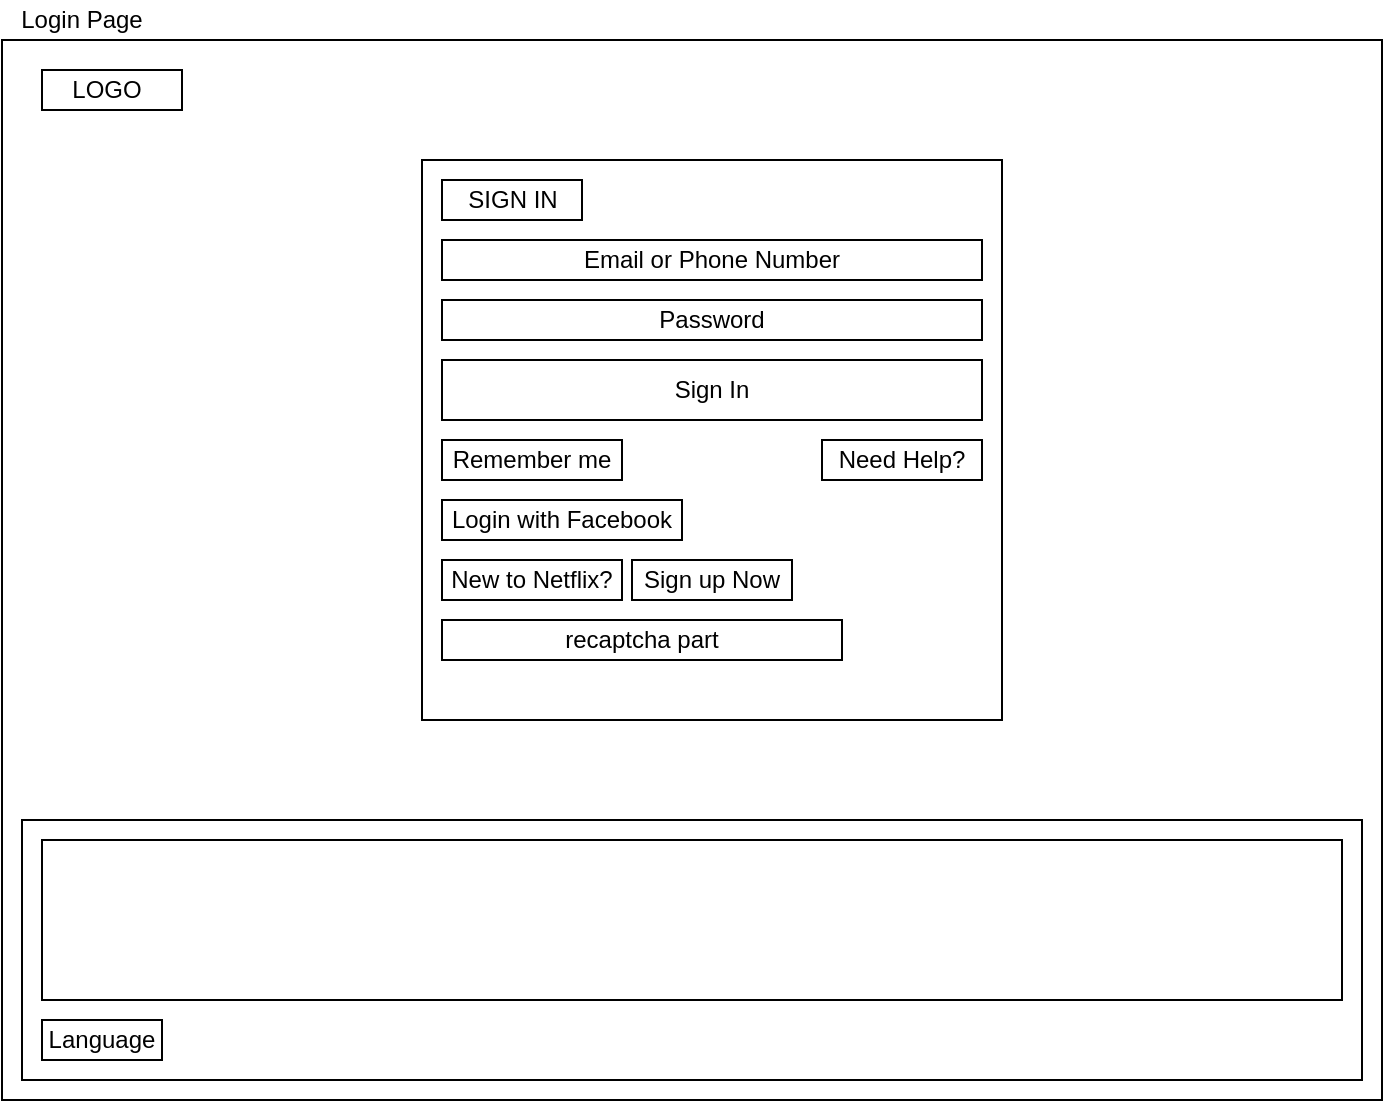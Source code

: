 <mxfile version="14.9.4" type="device"><diagram id="eeNIl8oE0d4_9DWVp-sL" name="Page-1"><mxGraphModel dx="723" dy="375" grid="1" gridSize="10" guides="1" tooltips="1" connect="1" arrows="1" fold="1" page="1" pageScale="1" pageWidth="827" pageHeight="1169" math="0" shadow="0"><root><mxCell id="0"/><mxCell id="1" parent="0"/><mxCell id="K7VX7Ox50FUMhVeyX7tI-1" value="" style="rounded=0;whiteSpace=wrap;html=1;" vertex="1" parent="1"><mxGeometry x="80" y="20" width="690" height="530" as="geometry"/></mxCell><mxCell id="K7VX7Ox50FUMhVeyX7tI-4" value="" style="rounded=0;whiteSpace=wrap;html=1;" vertex="1" parent="1"><mxGeometry x="100" y="35" width="70" height="20" as="geometry"/></mxCell><mxCell id="K7VX7Ox50FUMhVeyX7tI-5" value="LOGO" style="text;html=1;strokeColor=none;fillColor=none;align=center;verticalAlign=middle;whiteSpace=wrap;rounded=0;" vertex="1" parent="1"><mxGeometry x="115" y="40" width="35" height="10" as="geometry"/></mxCell><mxCell id="K7VX7Ox50FUMhVeyX7tI-6" value="Login Page" style="text;html=1;strokeColor=none;fillColor=none;align=center;verticalAlign=middle;whiteSpace=wrap;rounded=0;" vertex="1" parent="1"><mxGeometry x="80" width="80" height="20" as="geometry"/></mxCell><mxCell id="K7VX7Ox50FUMhVeyX7tI-7" value="" style="rounded=0;whiteSpace=wrap;html=1;" vertex="1" parent="1"><mxGeometry x="290" y="80" width="290" height="280" as="geometry"/></mxCell><mxCell id="K7VX7Ox50FUMhVeyX7tI-10" value="" style="rounded=0;whiteSpace=wrap;html=1;" vertex="1" parent="1"><mxGeometry x="300" y="120" width="270" height="20" as="geometry"/></mxCell><mxCell id="K7VX7Ox50FUMhVeyX7tI-11" value="" style="rounded=0;whiteSpace=wrap;html=1;" vertex="1" parent="1"><mxGeometry x="300" y="150" width="270" height="20" as="geometry"/></mxCell><mxCell id="K7VX7Ox50FUMhVeyX7tI-13" value="" style="rounded=0;whiteSpace=wrap;html=1;" vertex="1" parent="1"><mxGeometry x="300" y="180" width="270" height="30" as="geometry"/></mxCell><mxCell id="K7VX7Ox50FUMhVeyX7tI-14" value="Remember me" style="rounded=0;whiteSpace=wrap;html=1;" vertex="1" parent="1"><mxGeometry x="300" y="220" width="90" height="20" as="geometry"/></mxCell><mxCell id="K7VX7Ox50FUMhVeyX7tI-15" value="Need Help?" style="rounded=0;whiteSpace=wrap;html=1;" vertex="1" parent="1"><mxGeometry x="490" y="220" width="80" height="20" as="geometry"/></mxCell><mxCell id="K7VX7Ox50FUMhVeyX7tI-16" value="Login with Facebook" style="rounded=0;whiteSpace=wrap;html=1;" vertex="1" parent="1"><mxGeometry x="300" y="250" width="120" height="20" as="geometry"/></mxCell><mxCell id="K7VX7Ox50FUMhVeyX7tI-17" value="New to Netflix?" style="rounded=0;whiteSpace=wrap;html=1;" vertex="1" parent="1"><mxGeometry x="300" y="280" width="90" height="20" as="geometry"/></mxCell><mxCell id="K7VX7Ox50FUMhVeyX7tI-18" value="recaptcha part" style="rounded=0;whiteSpace=wrap;html=1;" vertex="1" parent="1"><mxGeometry x="300" y="310" width="200" height="20" as="geometry"/></mxCell><mxCell id="K7VX7Ox50FUMhVeyX7tI-19" value="" style="rounded=0;whiteSpace=wrap;html=1;" vertex="1" parent="1"><mxGeometry x="90" y="410" width="670" height="130" as="geometry"/></mxCell><mxCell id="K7VX7Ox50FUMhVeyX7tI-20" value="Language" style="rounded=0;whiteSpace=wrap;html=1;" vertex="1" parent="1"><mxGeometry x="100" y="510" width="60" height="20" as="geometry"/></mxCell><mxCell id="K7VX7Ox50FUMhVeyX7tI-21" value="" style="rounded=0;whiteSpace=wrap;html=1;" vertex="1" parent="1"><mxGeometry x="100" y="420" width="650" height="80" as="geometry"/></mxCell><mxCell id="K7VX7Ox50FUMhVeyX7tI-22" value="" style="rounded=0;whiteSpace=wrap;html=1;" vertex="1" parent="1"><mxGeometry x="300" y="90" width="70" height="20" as="geometry"/></mxCell><mxCell id="K7VX7Ox50FUMhVeyX7tI-23" value="SIGN IN" style="text;html=1;strokeColor=none;fillColor=none;align=center;verticalAlign=middle;whiteSpace=wrap;rounded=0;" vertex="1" parent="1"><mxGeometry x="308.75" y="95" width="52.5" height="10" as="geometry"/></mxCell><mxCell id="K7VX7Ox50FUMhVeyX7tI-26" value="Email or Phone Number" style="text;html=1;strokeColor=none;fillColor=none;align=center;verticalAlign=middle;whiteSpace=wrap;rounded=0;" vertex="1" parent="1"><mxGeometry x="345" y="120" width="180" height="20" as="geometry"/></mxCell><mxCell id="K7VX7Ox50FUMhVeyX7tI-27" value="Password&lt;span style=&quot;color: rgba(0 , 0 , 0 , 0) ; font-family: monospace ; font-size: 0px&quot;&gt;%3CmxGraphModel%3E%3Croot%3E%3CmxCell%20id%3D%220%22%2F%3E%3CmxCell%20id%3D%221%22%20parent%3D%220%22%2F%3E%3CmxCell%20id%3D%222%22%20value%3D%22Email%20or%20Phone%20Number%22%20style%3D%22text%3Bhtml%3D1%3BstrokeColor%3Dnone%3BfillColor%3Dnone%3Balign%3Dcenter%3BverticalAlign%3Dmiddle%3BwhiteSpace%3Dwrap%3Brounded%3D0%3B%22%20vertex%3D%221%22%20parent%3D%221%22%3E%3CmxGeometry%20x%3D%22345%22%20y%3D%22120%22%20width%3D%22180%22%20height%3D%2220%22%20as%3D%22geometry%22%2F%3E%3C%2FmxCell%3E%3C%2Froot%3E%3C%2FmxGraphModel%3E&lt;/span&gt;" style="text;html=1;strokeColor=none;fillColor=none;align=center;verticalAlign=middle;whiteSpace=wrap;rounded=0;" vertex="1" parent="1"><mxGeometry x="345" y="150" width="180" height="20" as="geometry"/></mxCell><mxCell id="K7VX7Ox50FUMhVeyX7tI-28" value="Sign In" style="text;html=1;strokeColor=none;fillColor=none;align=center;verticalAlign=middle;whiteSpace=wrap;rounded=0;" vertex="1" parent="1"><mxGeometry x="345" y="185" width="180" height="20" as="geometry"/></mxCell><mxCell id="K7VX7Ox50FUMhVeyX7tI-29" value="Sign up Now" style="rounded=0;whiteSpace=wrap;html=1;" vertex="1" parent="1"><mxGeometry x="395" y="280" width="80" height="20" as="geometry"/></mxCell></root></mxGraphModel></diagram></mxfile>